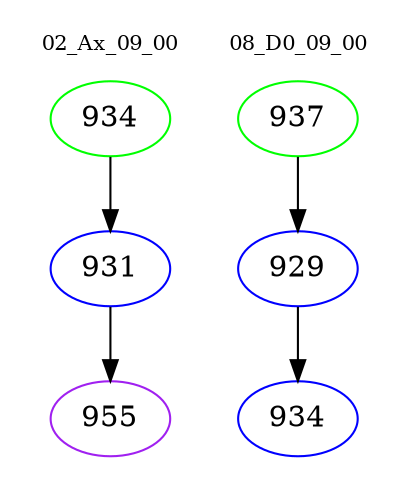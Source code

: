 digraph{
subgraph cluster_0 {
color = white
label = "02_Ax_09_00";
fontsize=10;
T0_934 [label="934", color="green"]
T0_934 -> T0_931 [color="black"]
T0_931 [label="931", color="blue"]
T0_931 -> T0_955 [color="black"]
T0_955 [label="955", color="purple"]
}
subgraph cluster_1 {
color = white
label = "08_D0_09_00";
fontsize=10;
T1_937 [label="937", color="green"]
T1_937 -> T1_929 [color="black"]
T1_929 [label="929", color="blue"]
T1_929 -> T1_934 [color="black"]
T1_934 [label="934", color="blue"]
}
}
